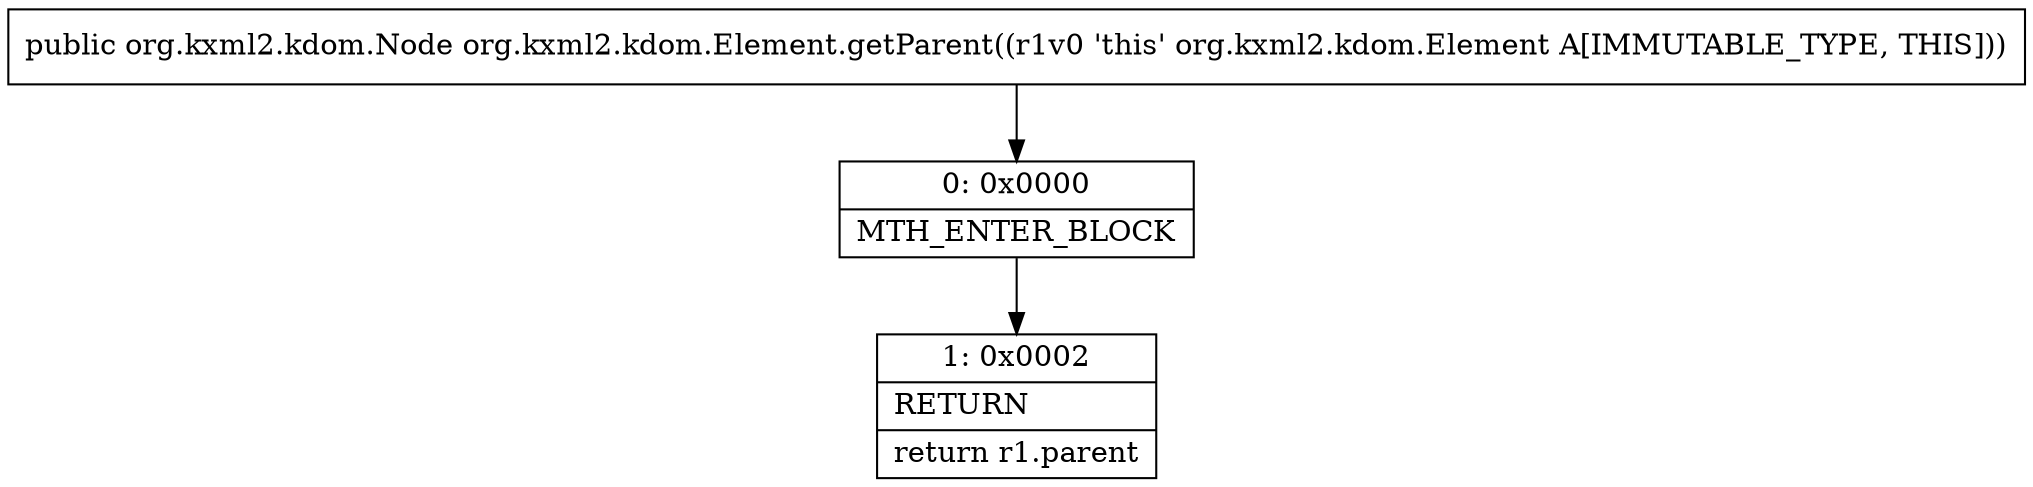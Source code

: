 digraph "CFG fororg.kxml2.kdom.Element.getParent()Lorg\/kxml2\/kdom\/Node;" {
Node_0 [shape=record,label="{0\:\ 0x0000|MTH_ENTER_BLOCK\l}"];
Node_1 [shape=record,label="{1\:\ 0x0002|RETURN\l|return r1.parent\l}"];
MethodNode[shape=record,label="{public org.kxml2.kdom.Node org.kxml2.kdom.Element.getParent((r1v0 'this' org.kxml2.kdom.Element A[IMMUTABLE_TYPE, THIS])) }"];
MethodNode -> Node_0;
Node_0 -> Node_1;
}

